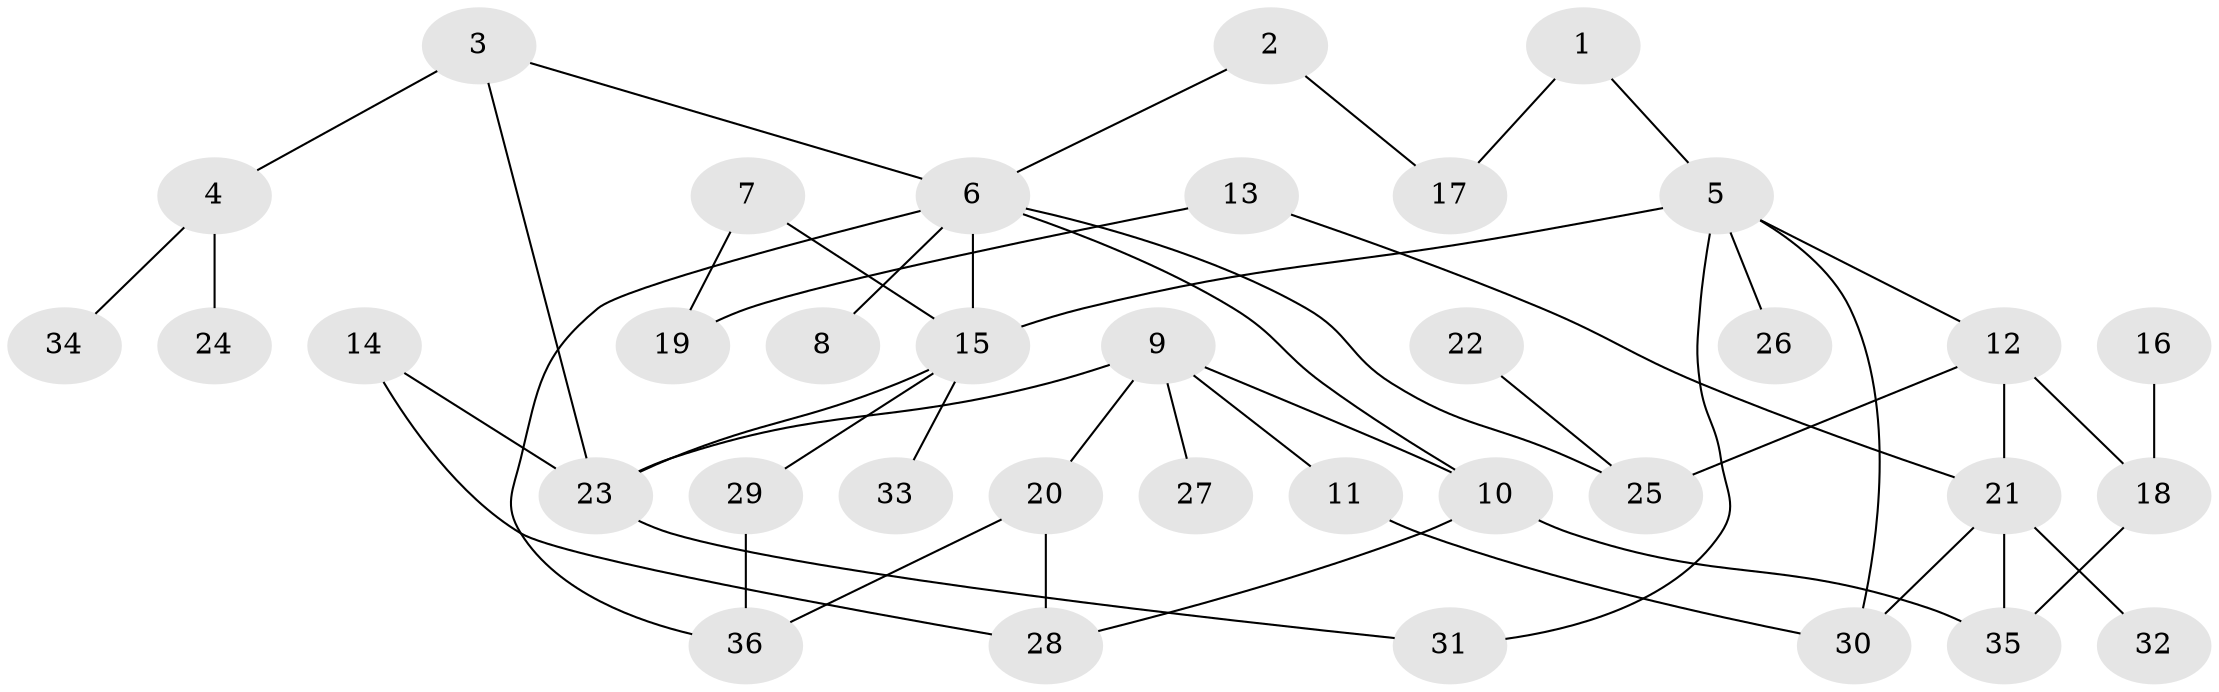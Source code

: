 // original degree distribution, {5: 0.02247191011235955, 4: 0.10112359550561797, 9: 0.011235955056179775, 3: 0.23595505617977527, 7: 0.011235955056179775, 1: 0.30337078651685395, 2: 0.3146067415730337}
// Generated by graph-tools (version 1.1) at 2025/35/03/04/25 23:35:59]
// undirected, 36 vertices, 49 edges
graph export_dot {
  node [color=gray90,style=filled];
  1;
  2;
  3;
  4;
  5;
  6;
  7;
  8;
  9;
  10;
  11;
  12;
  13;
  14;
  15;
  16;
  17;
  18;
  19;
  20;
  21;
  22;
  23;
  24;
  25;
  26;
  27;
  28;
  29;
  30;
  31;
  32;
  33;
  34;
  35;
  36;
  1 -- 5 [weight=1.0];
  1 -- 17 [weight=1.0];
  2 -- 6 [weight=1.0];
  2 -- 17 [weight=1.0];
  3 -- 4 [weight=1.0];
  3 -- 6 [weight=1.0];
  3 -- 23 [weight=1.0];
  4 -- 24 [weight=1.0];
  4 -- 34 [weight=1.0];
  5 -- 12 [weight=1.0];
  5 -- 15 [weight=1.0];
  5 -- 26 [weight=1.0];
  5 -- 30 [weight=1.0];
  5 -- 31 [weight=1.0];
  6 -- 8 [weight=1.0];
  6 -- 10 [weight=1.0];
  6 -- 15 [weight=1.0];
  6 -- 25 [weight=1.0];
  6 -- 36 [weight=1.0];
  7 -- 15 [weight=1.0];
  7 -- 19 [weight=1.0];
  9 -- 10 [weight=1.0];
  9 -- 11 [weight=1.0];
  9 -- 20 [weight=1.0];
  9 -- 23 [weight=1.0];
  9 -- 27 [weight=1.0];
  10 -- 28 [weight=1.0];
  10 -- 35 [weight=1.0];
  11 -- 30 [weight=1.0];
  12 -- 18 [weight=1.0];
  12 -- 21 [weight=1.0];
  12 -- 25 [weight=1.0];
  13 -- 19 [weight=1.0];
  13 -- 21 [weight=1.0];
  14 -- 23 [weight=1.0];
  14 -- 28 [weight=1.0];
  15 -- 23 [weight=1.0];
  15 -- 29 [weight=1.0];
  15 -- 33 [weight=2.0];
  16 -- 18 [weight=1.0];
  18 -- 35 [weight=1.0];
  20 -- 28 [weight=1.0];
  20 -- 36 [weight=1.0];
  21 -- 30 [weight=1.0];
  21 -- 32 [weight=1.0];
  21 -- 35 [weight=1.0];
  22 -- 25 [weight=1.0];
  23 -- 31 [weight=1.0];
  29 -- 36 [weight=2.0];
}
